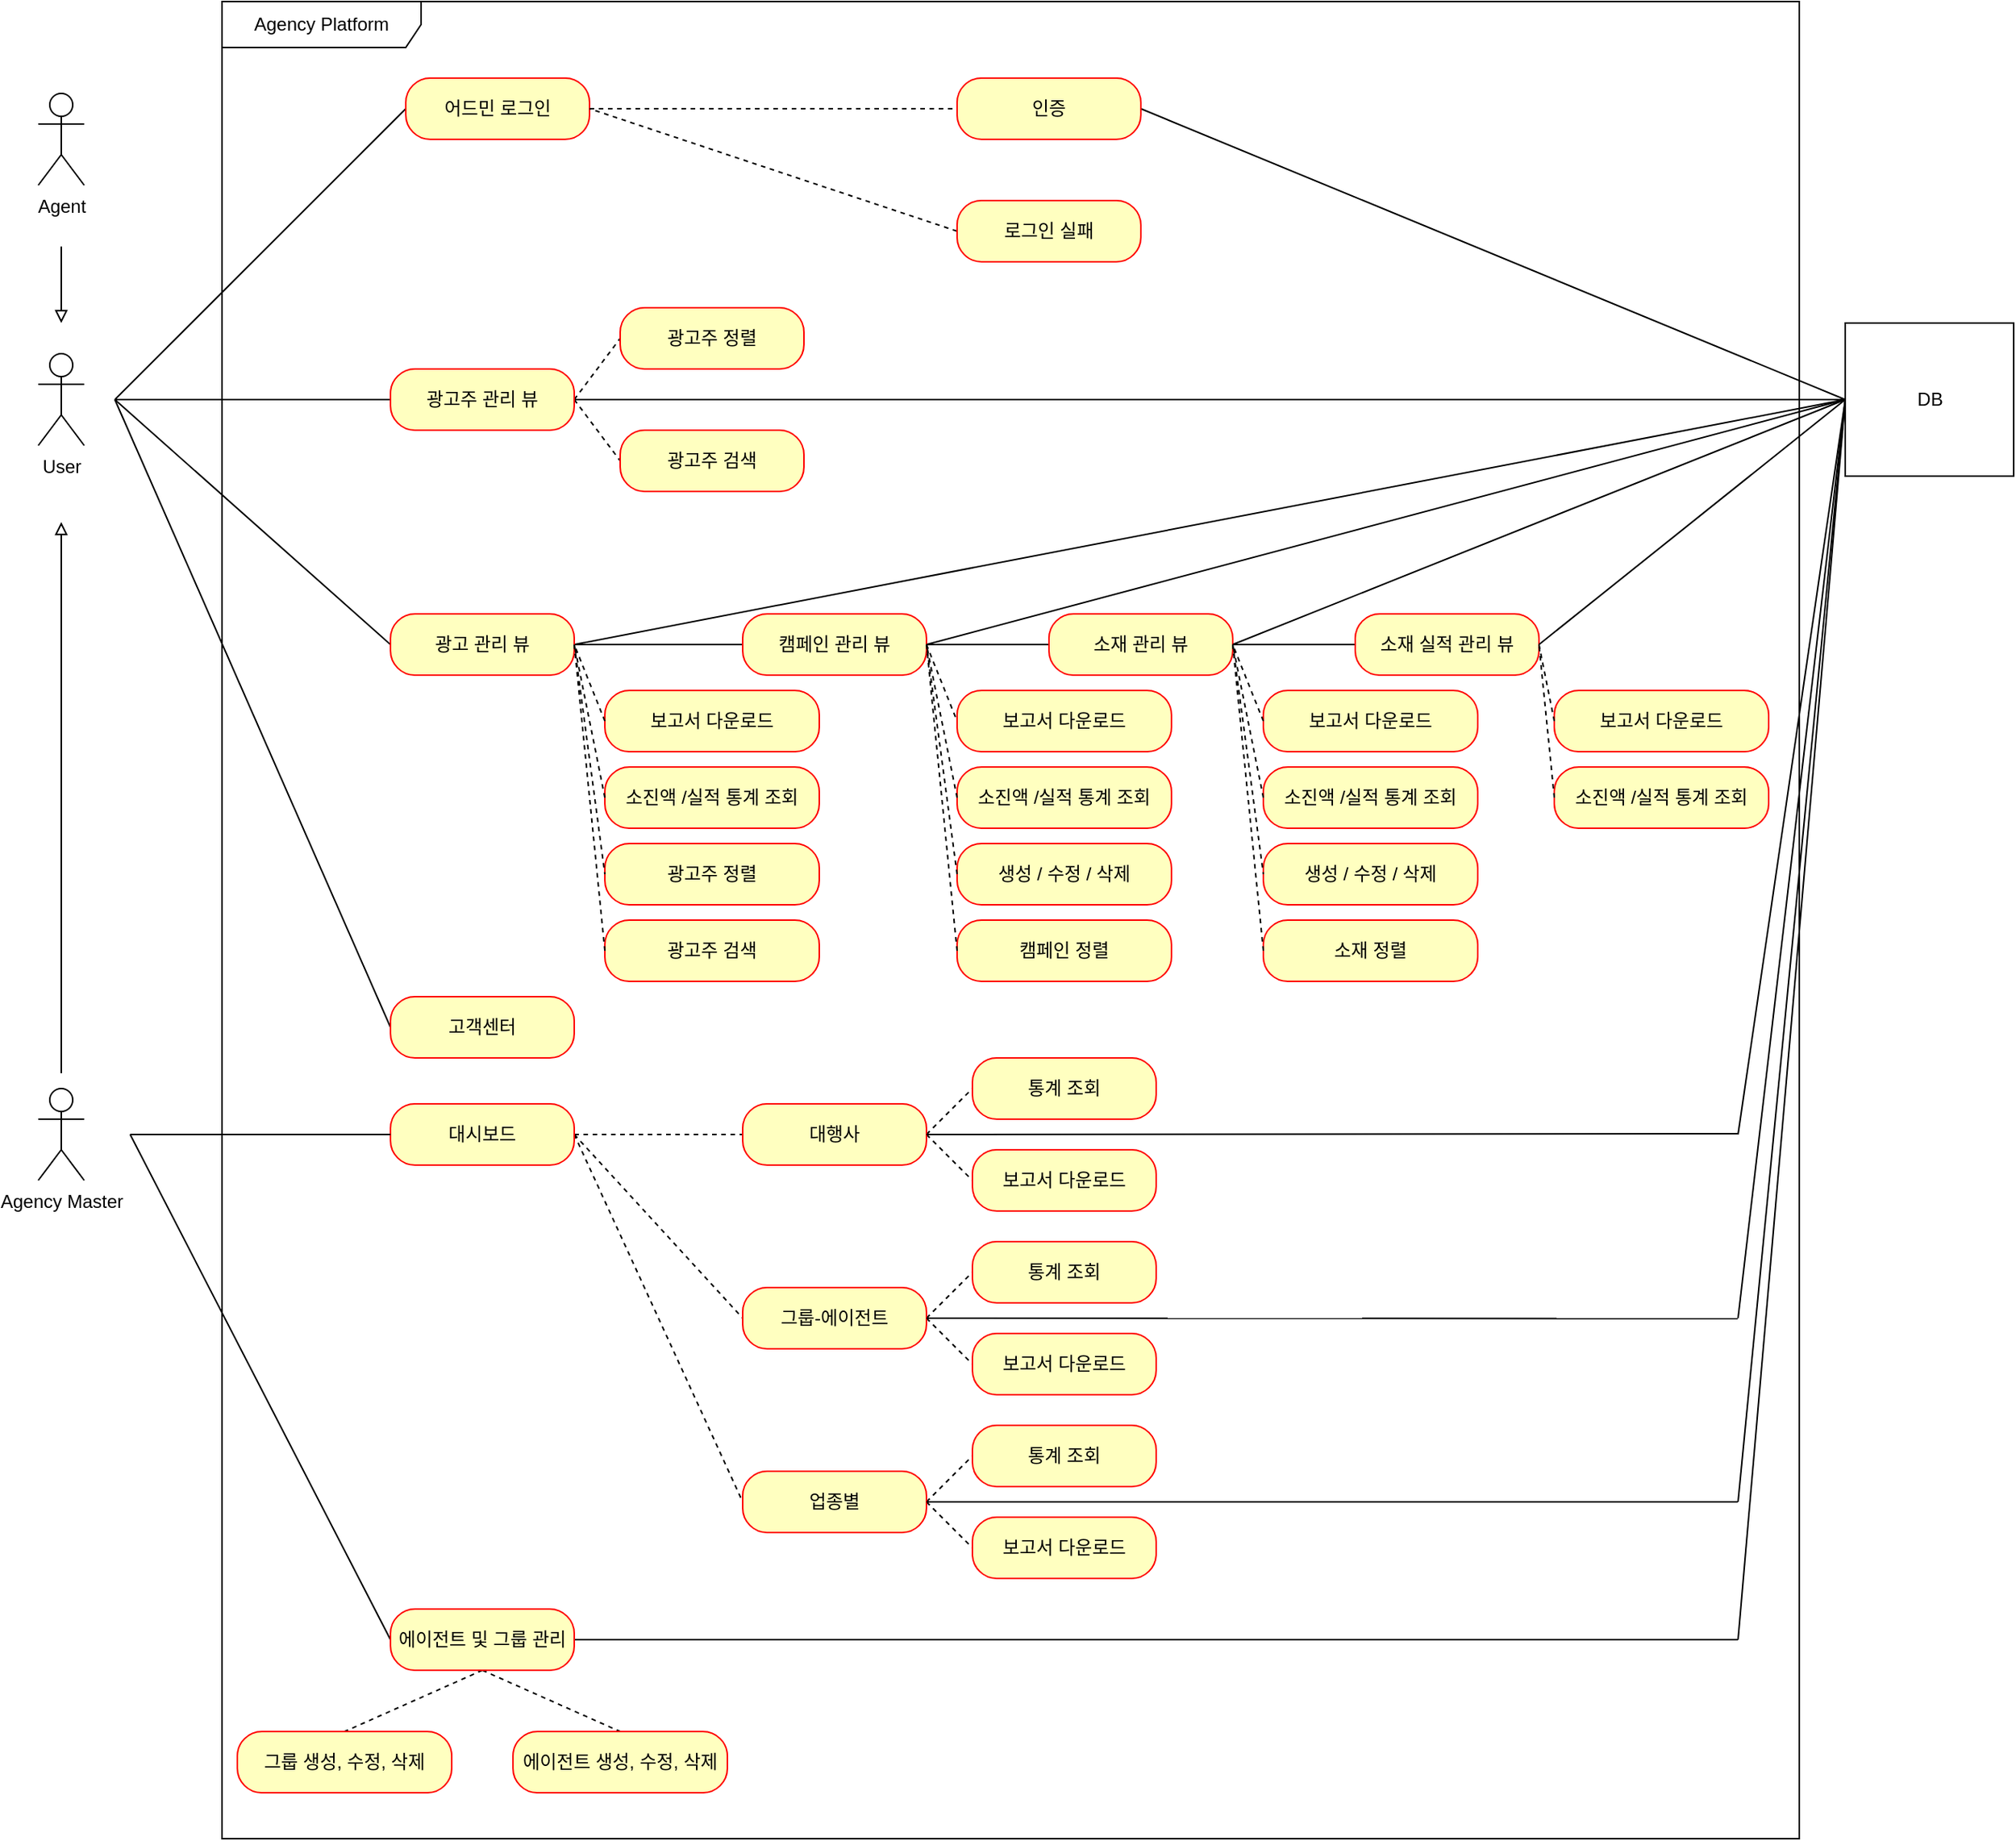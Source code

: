 <mxfile version="20.5.3" type="github">
  <diagram name="Page-1" id="58cdce13-f638-feb5-8d6f-7d28b1aa9fa0">
    <mxGraphModel dx="2188" dy="1222" grid="1" gridSize="10" guides="1" tooltips="1" connect="1" arrows="1" fold="1" page="1" pageScale="1" pageWidth="1100" pageHeight="850" background="none" math="0" shadow="0">
      <root>
        <mxCell id="0" />
        <mxCell id="1" parent="0" />
        <mxCell id="uU8vvEUfPg8EapWmwscI-150" value="Agency Platform" style="shape=umlFrame;whiteSpace=wrap;html=1;width=130;height=30;" parent="1" vertex="1">
          <mxGeometry x="210" y="10" width="1030" height="1200" as="geometry" />
        </mxCell>
        <mxCell id="uU8vvEUfPg8EapWmwscI-136" style="edgeStyle=none;rounded=0;orthogonalLoop=1;jettySize=auto;html=1;entryX=0;entryY=0.5;entryDx=0;entryDy=0;endArrow=none;endFill=0;" parent="1" target="uU8vvEUfPg8EapWmwscI-10" edge="1">
          <mxGeometry relative="1" as="geometry">
            <mxPoint x="140" y="270" as="sourcePoint" />
          </mxGeometry>
        </mxCell>
        <mxCell id="uU8vvEUfPg8EapWmwscI-1" value="User" style="shape=umlActor;verticalLabelPosition=bottom;verticalAlign=top;html=1;outlineConnect=0;" parent="1" vertex="1">
          <mxGeometry x="90" y="240" width="30" height="60" as="geometry" />
        </mxCell>
        <mxCell id="uU8vvEUfPg8EapWmwscI-74" style="edgeStyle=none;rounded=0;orthogonalLoop=1;jettySize=auto;html=1;endArrow=none;endFill=0;exitX=0;exitY=0.5;exitDx=0;exitDy=0;" parent="1" source="uU8vvEUfPg8EapWmwscI-9" edge="1">
          <mxGeometry relative="1" as="geometry">
            <mxPoint x="1200" y="1080" as="targetPoint" />
          </mxGeometry>
        </mxCell>
        <mxCell id="uU8vvEUfPg8EapWmwscI-9" value="DB" style="html=1;" parent="1" vertex="1">
          <mxGeometry x="1270" y="220" width="110" height="100" as="geometry" />
        </mxCell>
        <mxCell id="uU8vvEUfPg8EapWmwscI-20" value="" style="edgeStyle=orthogonalEdgeStyle;rounded=0;orthogonalLoop=1;jettySize=auto;html=1;entryX=0;entryY=0.5;entryDx=0;entryDy=0;dashed=1;endArrow=none;endFill=0;" parent="1" source="uU8vvEUfPg8EapWmwscI-10" target="uU8vvEUfPg8EapWmwscI-13" edge="1">
          <mxGeometry relative="1" as="geometry" />
        </mxCell>
        <mxCell id="uU8vvEUfPg8EapWmwscI-10" value="어드민 로그인" style="rounded=1;whiteSpace=wrap;html=1;arcSize=40;fontColor=#000000;fillColor=#ffffc0;strokeColor=#ff0000;" parent="1" vertex="1">
          <mxGeometry x="330" y="60" width="120" height="40" as="geometry" />
        </mxCell>
        <mxCell id="uU8vvEUfPg8EapWmwscI-28" style="edgeStyle=none;rounded=0;orthogonalLoop=1;jettySize=auto;html=1;entryX=0;entryY=0.5;entryDx=0;entryDy=0;endArrow=none;endFill=0;exitX=1;exitY=0.5;exitDx=0;exitDy=0;" parent="1" source="uU8vvEUfPg8EapWmwscI-13" target="uU8vvEUfPg8EapWmwscI-9" edge="1">
          <mxGeometry relative="1" as="geometry" />
        </mxCell>
        <mxCell id="uU8vvEUfPg8EapWmwscI-13" value="인증" style="rounded=1;whiteSpace=wrap;html=1;arcSize=40;fontColor=#000000;fillColor=#ffffc0;strokeColor=#ff0000;" parent="1" vertex="1">
          <mxGeometry x="690" y="60" width="120" height="40" as="geometry" />
        </mxCell>
        <mxCell id="uU8vvEUfPg8EapWmwscI-21" value="" style="rounded=0;orthogonalLoop=1;jettySize=auto;html=1;entryX=1;entryY=0.5;entryDx=0;entryDy=0;dashed=1;exitX=0;exitY=0.5;exitDx=0;exitDy=0;endArrow=none;endFill=0;" parent="1" source="uU8vvEUfPg8EapWmwscI-14" target="uU8vvEUfPg8EapWmwscI-10" edge="1">
          <mxGeometry relative="1" as="geometry" />
        </mxCell>
        <mxCell id="uU8vvEUfPg8EapWmwscI-14" value="로그인 실패" style="rounded=1;whiteSpace=wrap;html=1;arcSize=40;fontColor=#000000;fillColor=#ffffc0;strokeColor=#ff0000;" parent="1" vertex="1">
          <mxGeometry x="690" y="140" width="120" height="40" as="geometry" />
        </mxCell>
        <mxCell id="uU8vvEUfPg8EapWmwscI-35" style="edgeStyle=none;rounded=0;orthogonalLoop=1;jettySize=auto;html=1;entryX=0;entryY=0.5;entryDx=0;entryDy=0;endArrow=none;endFill=0;" parent="1" source="uU8vvEUfPg8EapWmwscI-16" target="uU8vvEUfPg8EapWmwscI-9" edge="1">
          <mxGeometry relative="1" as="geometry" />
        </mxCell>
        <mxCell id="uU8vvEUfPg8EapWmwscI-36" style="edgeStyle=none;rounded=0;orthogonalLoop=1;jettySize=auto;html=1;entryX=0;entryY=0.5;entryDx=0;entryDy=0;endArrow=none;endFill=0;dashed=1;exitX=1;exitY=0.5;exitDx=0;exitDy=0;" parent="1" source="uU8vvEUfPg8EapWmwscI-16" target="uU8vvEUfPg8EapWmwscI-29" edge="1">
          <mxGeometry relative="1" as="geometry" />
        </mxCell>
        <mxCell id="uU8vvEUfPg8EapWmwscI-37" style="edgeStyle=none;rounded=0;orthogonalLoop=1;jettySize=auto;html=1;entryX=0;entryY=0.5;entryDx=0;entryDy=0;dashed=1;endArrow=none;endFill=0;exitX=1;exitY=0.5;exitDx=0;exitDy=0;" parent="1" source="uU8vvEUfPg8EapWmwscI-16" target="uU8vvEUfPg8EapWmwscI-30" edge="1">
          <mxGeometry relative="1" as="geometry" />
        </mxCell>
        <mxCell id="uU8vvEUfPg8EapWmwscI-137" style="edgeStyle=none;rounded=0;orthogonalLoop=1;jettySize=auto;html=1;endArrow=none;endFill=0;" parent="1" source="uU8vvEUfPg8EapWmwscI-16" edge="1">
          <mxGeometry relative="1" as="geometry">
            <mxPoint x="140" y="270" as="targetPoint" />
          </mxGeometry>
        </mxCell>
        <mxCell id="uU8vvEUfPg8EapWmwscI-16" value="광고주 관리 뷰" style="rounded=1;whiteSpace=wrap;html=1;arcSize=40;fontColor=#000000;fillColor=#ffffc0;strokeColor=#ff0000;" parent="1" vertex="1">
          <mxGeometry x="320" y="250" width="120" height="40" as="geometry" />
        </mxCell>
        <mxCell id="uU8vvEUfPg8EapWmwscI-139" style="edgeStyle=none;rounded=0;orthogonalLoop=1;jettySize=auto;html=1;endArrow=none;endFill=0;exitX=0;exitY=0.5;exitDx=0;exitDy=0;" parent="1" source="uU8vvEUfPg8EapWmwscI-17" edge="1">
          <mxGeometry relative="1" as="geometry">
            <mxPoint x="140" y="270" as="targetPoint" />
          </mxGeometry>
        </mxCell>
        <mxCell id="uU8vvEUfPg8EapWmwscI-17" value="고객센터" style="rounded=1;whiteSpace=wrap;html=1;arcSize=40;fontColor=#000000;fillColor=#ffffc0;strokeColor=#ff0000;" parent="1" vertex="1">
          <mxGeometry x="320" y="660" width="120" height="40" as="geometry" />
        </mxCell>
        <mxCell id="uU8vvEUfPg8EapWmwscI-68" style="edgeStyle=none;rounded=0;orthogonalLoop=1;jettySize=auto;html=1;entryX=0;entryY=0.5;entryDx=0;entryDy=0;dashed=1;endArrow=none;endFill=0;" parent="1" source="uU8vvEUfPg8EapWmwscI-18" target="uU8vvEUfPg8EapWmwscI-49" edge="1">
          <mxGeometry relative="1" as="geometry" />
        </mxCell>
        <mxCell id="uU8vvEUfPg8EapWmwscI-69" style="edgeStyle=none;rounded=0;orthogonalLoop=1;jettySize=auto;html=1;entryX=0;entryY=0.5;entryDx=0;entryDy=0;dashed=1;endArrow=none;endFill=0;exitX=1;exitY=0.5;exitDx=0;exitDy=0;" parent="1" source="uU8vvEUfPg8EapWmwscI-18" target="uU8vvEUfPg8EapWmwscI-60" edge="1">
          <mxGeometry relative="1" as="geometry" />
        </mxCell>
        <mxCell id="uU8vvEUfPg8EapWmwscI-70" style="edgeStyle=none;rounded=0;orthogonalLoop=1;jettySize=auto;html=1;entryX=0;entryY=0.5;entryDx=0;entryDy=0;dashed=1;endArrow=none;endFill=0;exitX=1;exitY=0.5;exitDx=0;exitDy=0;" parent="1" source="uU8vvEUfPg8EapWmwscI-18" target="uU8vvEUfPg8EapWmwscI-65" edge="1">
          <mxGeometry relative="1" as="geometry" />
        </mxCell>
        <mxCell id="uU8vvEUfPg8EapWmwscI-18" value="대시보드" style="rounded=1;whiteSpace=wrap;html=1;arcSize=40;fontColor=#000000;fillColor=#ffffc0;strokeColor=#ff0000;" parent="1" vertex="1">
          <mxGeometry x="320" y="730" width="120" height="40" as="geometry" />
        </mxCell>
        <mxCell id="uU8vvEUfPg8EapWmwscI-73" style="edgeStyle=none;rounded=0;orthogonalLoop=1;jettySize=auto;html=1;endArrow=none;endFill=0;" parent="1" source="uU8vvEUfPg8EapWmwscI-19" edge="1">
          <mxGeometry relative="1" as="geometry">
            <mxPoint x="1200" y="1080" as="targetPoint" />
          </mxGeometry>
        </mxCell>
        <mxCell id="uU8vvEUfPg8EapWmwscI-141" style="edgeStyle=none;rounded=0;orthogonalLoop=1;jettySize=auto;html=1;endArrow=none;endFill=0;exitX=0;exitY=0.5;exitDx=0;exitDy=0;" parent="1" source="uU8vvEUfPg8EapWmwscI-19" edge="1">
          <mxGeometry relative="1" as="geometry">
            <mxPoint x="150" y="750" as="targetPoint" />
          </mxGeometry>
        </mxCell>
        <mxCell id="uU8vvEUfPg8EapWmwscI-148" style="edgeStyle=none;rounded=0;orthogonalLoop=1;jettySize=auto;html=1;entryX=0.5;entryY=0;entryDx=0;entryDy=0;endArrow=none;endFill=0;dashed=1;exitX=0.5;exitY=1;exitDx=0;exitDy=0;" parent="1" source="uU8vvEUfPg8EapWmwscI-19" target="uU8vvEUfPg8EapWmwscI-145" edge="1">
          <mxGeometry relative="1" as="geometry" />
        </mxCell>
        <mxCell id="uU8vvEUfPg8EapWmwscI-149" style="edgeStyle=none;rounded=0;orthogonalLoop=1;jettySize=auto;html=1;entryX=0.5;entryY=0;entryDx=0;entryDy=0;dashed=1;endArrow=none;endFill=0;exitX=0.5;exitY=1;exitDx=0;exitDy=0;" parent="1" source="uU8vvEUfPg8EapWmwscI-19" target="uU8vvEUfPg8EapWmwscI-146" edge="1">
          <mxGeometry relative="1" as="geometry" />
        </mxCell>
        <mxCell id="uU8vvEUfPg8EapWmwscI-19" value="에이전트 및 그룹 관리" style="rounded=1;whiteSpace=wrap;html=1;arcSize=40;fontColor=#000000;fillColor=#ffffc0;strokeColor=#ff0000;" parent="1" vertex="1">
          <mxGeometry x="320" y="1060" width="120" height="40" as="geometry" />
        </mxCell>
        <mxCell id="uU8vvEUfPg8EapWmwscI-29" value="광고주 정렬" style="rounded=1;whiteSpace=wrap;html=1;arcSize=40;fontColor=#000000;fillColor=#ffffc0;strokeColor=#ff0000;" parent="1" vertex="1">
          <mxGeometry x="470" y="210" width="120" height="40" as="geometry" />
        </mxCell>
        <mxCell id="uU8vvEUfPg8EapWmwscI-30" value="광고주 검색" style="rounded=1;whiteSpace=wrap;html=1;arcSize=40;fontColor=#000000;fillColor=#ffffc0;strokeColor=#ff0000;" parent="1" vertex="1">
          <mxGeometry x="470" y="290" width="120" height="40" as="geometry" />
        </mxCell>
        <mxCell id="uU8vvEUfPg8EapWmwscI-41" style="edgeStyle=none;rounded=0;orthogonalLoop=1;jettySize=auto;html=1;entryX=0;entryY=0.5;entryDx=0;entryDy=0;endArrow=none;endFill=0;exitX=1;exitY=0.5;exitDx=0;exitDy=0;" parent="1" source="uU8vvEUfPg8EapWmwscI-33" target="uU8vvEUfPg8EapWmwscI-9" edge="1">
          <mxGeometry relative="1" as="geometry" />
        </mxCell>
        <mxCell id="uU8vvEUfPg8EapWmwscI-42" style="edgeStyle=none;rounded=0;orthogonalLoop=1;jettySize=auto;html=1;endArrow=none;endFill=0;" parent="1" source="uU8vvEUfPg8EapWmwscI-33" target="uU8vvEUfPg8EapWmwscI-38" edge="1">
          <mxGeometry relative="1" as="geometry" />
        </mxCell>
        <mxCell id="uU8vvEUfPg8EapWmwscI-138" style="edgeStyle=none;rounded=0;orthogonalLoop=1;jettySize=auto;html=1;endArrow=none;endFill=0;exitX=0;exitY=0.5;exitDx=0;exitDy=0;" parent="1" source="uU8vvEUfPg8EapWmwscI-33" edge="1">
          <mxGeometry relative="1" as="geometry">
            <mxPoint x="140" y="270" as="targetPoint" />
          </mxGeometry>
        </mxCell>
        <mxCell id="uU8vvEUfPg8EapWmwscI-33" value="광고 관리 뷰" style="rounded=1;whiteSpace=wrap;html=1;arcSize=40;fontColor=#000000;fillColor=#ffffc0;strokeColor=#ff0000;" parent="1" vertex="1">
          <mxGeometry x="320" y="410" width="120" height="40" as="geometry" />
        </mxCell>
        <mxCell id="7qw3eIdEFF-c-xojWFE0-2" value="" style="edgeStyle=orthogonalEdgeStyle;rounded=0;orthogonalLoop=1;jettySize=auto;html=1;endArrow=none;endFill=0;" edge="1" parent="1" source="uU8vvEUfPg8EapWmwscI-38" target="7qw3eIdEFF-c-xojWFE0-1">
          <mxGeometry relative="1" as="geometry" />
        </mxCell>
        <mxCell id="uU8vvEUfPg8EapWmwscI-38" value="캠페인 관리 뷰" style="rounded=1;whiteSpace=wrap;html=1;arcSize=40;fontColor=#000000;fillColor=#ffffc0;strokeColor=#ff0000;" parent="1" vertex="1">
          <mxGeometry x="550" y="410" width="120" height="40" as="geometry" />
        </mxCell>
        <mxCell id="uU8vvEUfPg8EapWmwscI-39" value="보고서 다운로드" style="rounded=1;whiteSpace=wrap;html=1;arcSize=40;fontColor=#000000;fillColor=#ffffc0;strokeColor=#ff0000;" parent="1" vertex="1">
          <mxGeometry x="460" y="460" width="140" height="40" as="geometry" />
        </mxCell>
        <mxCell id="uU8vvEUfPg8EapWmwscI-53" style="edgeStyle=none;rounded=0;orthogonalLoop=1;jettySize=auto;html=1;entryX=0;entryY=0.5;entryDx=0;entryDy=0;endArrow=none;endFill=0;exitX=1;exitY=0.5;exitDx=0;exitDy=0;dashed=1;" parent="1" source="uU8vvEUfPg8EapWmwscI-49" target="uU8vvEUfPg8EapWmwscI-51" edge="1">
          <mxGeometry relative="1" as="geometry" />
        </mxCell>
        <mxCell id="uU8vvEUfPg8EapWmwscI-54" style="edgeStyle=none;rounded=0;orthogonalLoop=1;jettySize=auto;html=1;entryX=0;entryY=0.5;entryDx=0;entryDy=0;dashed=1;endArrow=none;endFill=0;exitX=1;exitY=0.5;exitDx=0;exitDy=0;" parent="1" source="uU8vvEUfPg8EapWmwscI-49" target="uU8vvEUfPg8EapWmwscI-52" edge="1">
          <mxGeometry relative="1" as="geometry" />
        </mxCell>
        <mxCell id="uU8vvEUfPg8EapWmwscI-49" value="대행사" style="rounded=1;whiteSpace=wrap;html=1;arcSize=40;fontColor=#000000;fillColor=#ffffc0;strokeColor=#ff0000;" parent="1" vertex="1">
          <mxGeometry x="550" y="730" width="120" height="40" as="geometry" />
        </mxCell>
        <mxCell id="uU8vvEUfPg8EapWmwscI-51" value="통계 조회" style="rounded=1;whiteSpace=wrap;html=1;arcSize=40;fontColor=#000000;fillColor=#ffffc0;strokeColor=#ff0000;" parent="1" vertex="1">
          <mxGeometry x="700" y="700" width="120" height="40" as="geometry" />
        </mxCell>
        <mxCell id="uU8vvEUfPg8EapWmwscI-52" value="보고서 다운로드" style="rounded=1;whiteSpace=wrap;html=1;arcSize=40;fontColor=#000000;fillColor=#ffffc0;strokeColor=#ff0000;" parent="1" vertex="1">
          <mxGeometry x="700" y="760" width="120" height="40" as="geometry" />
        </mxCell>
        <mxCell id="uU8vvEUfPg8EapWmwscI-58" style="edgeStyle=none;rounded=0;orthogonalLoop=1;jettySize=auto;html=1;entryX=0;entryY=0.5;entryDx=0;entryDy=0;endArrow=none;endFill=0;exitX=1;exitY=0.5;exitDx=0;exitDy=0;dashed=1;" parent="1" source="uU8vvEUfPg8EapWmwscI-60" target="uU8vvEUfPg8EapWmwscI-61" edge="1">
          <mxGeometry relative="1" as="geometry" />
        </mxCell>
        <mxCell id="uU8vvEUfPg8EapWmwscI-59" style="edgeStyle=none;rounded=0;orthogonalLoop=1;jettySize=auto;html=1;entryX=0;entryY=0.5;entryDx=0;entryDy=0;dashed=1;endArrow=none;endFill=0;exitX=1;exitY=0.5;exitDx=0;exitDy=0;" parent="1" source="uU8vvEUfPg8EapWmwscI-60" target="uU8vvEUfPg8EapWmwscI-62" edge="1">
          <mxGeometry relative="1" as="geometry" />
        </mxCell>
        <mxCell id="uU8vvEUfPg8EapWmwscI-60" value="그룹-에이전트" style="rounded=1;whiteSpace=wrap;html=1;arcSize=40;fontColor=#000000;fillColor=#ffffc0;strokeColor=#ff0000;" parent="1" vertex="1">
          <mxGeometry x="550" y="850" width="120" height="40" as="geometry" />
        </mxCell>
        <mxCell id="uU8vvEUfPg8EapWmwscI-61" value="통계 조회" style="rounded=1;whiteSpace=wrap;html=1;arcSize=40;fontColor=#000000;fillColor=#ffffc0;strokeColor=#ff0000;" parent="1" vertex="1">
          <mxGeometry x="700" y="820" width="120" height="40" as="geometry" />
        </mxCell>
        <mxCell id="uU8vvEUfPg8EapWmwscI-62" value="보고서 다운로드" style="rounded=1;whiteSpace=wrap;html=1;arcSize=40;fontColor=#000000;fillColor=#ffffc0;strokeColor=#ff0000;" parent="1" vertex="1">
          <mxGeometry x="700" y="880" width="120" height="40" as="geometry" />
        </mxCell>
        <mxCell id="uU8vvEUfPg8EapWmwscI-63" style="edgeStyle=none;rounded=0;orthogonalLoop=1;jettySize=auto;html=1;entryX=0;entryY=0.5;entryDx=0;entryDy=0;endArrow=none;endFill=0;exitX=1;exitY=0.5;exitDx=0;exitDy=0;dashed=1;" parent="1" source="uU8vvEUfPg8EapWmwscI-65" target="uU8vvEUfPg8EapWmwscI-66" edge="1">
          <mxGeometry relative="1" as="geometry" />
        </mxCell>
        <mxCell id="uU8vvEUfPg8EapWmwscI-64" style="edgeStyle=none;rounded=0;orthogonalLoop=1;jettySize=auto;html=1;entryX=0;entryY=0.5;entryDx=0;entryDy=0;dashed=1;endArrow=none;endFill=0;exitX=1;exitY=0.5;exitDx=0;exitDy=0;" parent="1" source="uU8vvEUfPg8EapWmwscI-65" target="uU8vvEUfPg8EapWmwscI-67" edge="1">
          <mxGeometry relative="1" as="geometry" />
        </mxCell>
        <mxCell id="uU8vvEUfPg8EapWmwscI-65" value="업종별" style="rounded=1;whiteSpace=wrap;html=1;arcSize=40;fontColor=#000000;fillColor=#ffffc0;strokeColor=#ff0000;" parent="1" vertex="1">
          <mxGeometry x="550" y="970" width="120" height="40" as="geometry" />
        </mxCell>
        <mxCell id="uU8vvEUfPg8EapWmwscI-66" value="통계 조회" style="rounded=1;whiteSpace=wrap;html=1;arcSize=40;fontColor=#000000;fillColor=#ffffc0;strokeColor=#ff0000;" parent="1" vertex="1">
          <mxGeometry x="700" y="940" width="120" height="40" as="geometry" />
        </mxCell>
        <mxCell id="uU8vvEUfPg8EapWmwscI-67" value="보고서 다운로드" style="rounded=1;whiteSpace=wrap;html=1;arcSize=40;fontColor=#000000;fillColor=#ffffc0;strokeColor=#ff0000;" parent="1" vertex="1">
          <mxGeometry x="700" y="1000" width="120" height="40" as="geometry" />
        </mxCell>
        <mxCell id="uU8vvEUfPg8EapWmwscI-143" style="edgeStyle=none;rounded=0;orthogonalLoop=1;jettySize=auto;html=1;endArrow=block;endFill=0;" parent="1" edge="1">
          <mxGeometry relative="1" as="geometry">
            <mxPoint x="105" y="220" as="targetPoint" />
            <mxPoint x="105" y="170" as="sourcePoint" />
          </mxGeometry>
        </mxCell>
        <mxCell id="uU8vvEUfPg8EapWmwscI-78" value="Agent" style="shape=umlActor;verticalLabelPosition=bottom;verticalAlign=top;html=1;outlineConnect=0;" parent="1" vertex="1">
          <mxGeometry x="90" y="70" width="30" height="60" as="geometry" />
        </mxCell>
        <mxCell id="uU8vvEUfPg8EapWmwscI-140" style="edgeStyle=none;rounded=0;orthogonalLoop=1;jettySize=auto;html=1;entryX=0;entryY=0.5;entryDx=0;entryDy=0;endArrow=none;endFill=0;" parent="1" target="uU8vvEUfPg8EapWmwscI-18" edge="1">
          <mxGeometry relative="1" as="geometry">
            <mxPoint x="150" y="750" as="sourcePoint" />
          </mxGeometry>
        </mxCell>
        <mxCell id="uU8vvEUfPg8EapWmwscI-142" style="edgeStyle=none;rounded=0;orthogonalLoop=1;jettySize=auto;html=1;endArrow=block;endFill=0;" parent="1" edge="1">
          <mxGeometry relative="1" as="geometry">
            <mxPoint x="105" y="350" as="targetPoint" />
            <mxPoint x="105" y="710" as="sourcePoint" />
          </mxGeometry>
        </mxCell>
        <mxCell id="uU8vvEUfPg8EapWmwscI-79" value="Agency Master" style="shape=umlActor;verticalLabelPosition=bottom;verticalAlign=top;html=1;outlineConnect=0;" parent="1" vertex="1">
          <mxGeometry x="90" y="720" width="30" height="60" as="geometry" />
        </mxCell>
        <mxCell id="uU8vvEUfPg8EapWmwscI-145" value="그룹 생성, 수정, 삭제" style="rounded=1;whiteSpace=wrap;html=1;arcSize=40;fontColor=#000000;fillColor=#ffffc0;strokeColor=#ff0000;" parent="1" vertex="1">
          <mxGeometry x="220" y="1140" width="140" height="40" as="geometry" />
        </mxCell>
        <mxCell id="uU8vvEUfPg8EapWmwscI-146" value="에이전트 생성, 수정, 삭제" style="rounded=1;whiteSpace=wrap;html=1;arcSize=40;fontColor=#000000;fillColor=#ffffc0;strokeColor=#ff0000;" parent="1" vertex="1">
          <mxGeometry x="400" y="1140" width="140" height="40" as="geometry" />
        </mxCell>
        <mxCell id="7qw3eIdEFF-c-xojWFE0-4" value="" style="edgeStyle=orthogonalEdgeStyle;rounded=0;orthogonalLoop=1;jettySize=auto;html=1;endArrow=none;endFill=0;" edge="1" parent="1" source="7qw3eIdEFF-c-xojWFE0-1" target="7qw3eIdEFF-c-xojWFE0-3">
          <mxGeometry relative="1" as="geometry" />
        </mxCell>
        <mxCell id="7qw3eIdEFF-c-xojWFE0-1" value="소재 관리 뷰" style="whiteSpace=wrap;html=1;fillColor=#ffffc0;strokeColor=#ff0000;fontColor=#000000;rounded=1;arcSize=40;" vertex="1" parent="1">
          <mxGeometry x="750" y="410" width="120" height="40" as="geometry" />
        </mxCell>
        <mxCell id="7qw3eIdEFF-c-xojWFE0-3" value="소재 실적 관리 뷰" style="whiteSpace=wrap;html=1;fillColor=#ffffc0;strokeColor=#ff0000;fontColor=#000000;rounded=1;arcSize=40;" vertex="1" parent="1">
          <mxGeometry x="950" y="410" width="120" height="40" as="geometry" />
        </mxCell>
        <mxCell id="7qw3eIdEFF-c-xojWFE0-7" value="소진액 /실적 통계 조회" style="rounded=1;whiteSpace=wrap;html=1;arcSize=40;fontColor=#000000;fillColor=#ffffc0;strokeColor=#ff0000;" vertex="1" parent="1">
          <mxGeometry x="460" y="510" width="140" height="40" as="geometry" />
        </mxCell>
        <mxCell id="7qw3eIdEFF-c-xojWFE0-8" value="보고서 다운로드" style="rounded=1;whiteSpace=wrap;html=1;arcSize=40;fontColor=#000000;fillColor=#ffffc0;strokeColor=#ff0000;" vertex="1" parent="1">
          <mxGeometry x="690" y="460" width="140" height="40" as="geometry" />
        </mxCell>
        <mxCell id="7qw3eIdEFF-c-xojWFE0-9" value="소진액 /실적 통계 조회" style="rounded=1;whiteSpace=wrap;html=1;arcSize=40;fontColor=#000000;fillColor=#ffffc0;strokeColor=#ff0000;" vertex="1" parent="1">
          <mxGeometry x="690" y="510" width="140" height="40" as="geometry" />
        </mxCell>
        <mxCell id="7qw3eIdEFF-c-xojWFE0-10" value="보고서 다운로드" style="rounded=1;whiteSpace=wrap;html=1;arcSize=40;fontColor=#000000;fillColor=#ffffc0;strokeColor=#ff0000;" vertex="1" parent="1">
          <mxGeometry x="890" y="460" width="140" height="40" as="geometry" />
        </mxCell>
        <mxCell id="7qw3eIdEFF-c-xojWFE0-11" value="소진액 /실적 통계 조회" style="rounded=1;whiteSpace=wrap;html=1;arcSize=40;fontColor=#000000;fillColor=#ffffc0;strokeColor=#ff0000;" vertex="1" parent="1">
          <mxGeometry x="890" y="510" width="140" height="40" as="geometry" />
        </mxCell>
        <mxCell id="7qw3eIdEFF-c-xojWFE0-12" value="보고서 다운로드" style="rounded=1;whiteSpace=wrap;html=1;arcSize=40;fontColor=#000000;fillColor=#ffffc0;strokeColor=#ff0000;" vertex="1" parent="1">
          <mxGeometry x="1080" y="460" width="140" height="40" as="geometry" />
        </mxCell>
        <mxCell id="7qw3eIdEFF-c-xojWFE0-13" value="소진액 /실적 통계 조회" style="rounded=1;whiteSpace=wrap;html=1;arcSize=40;fontColor=#000000;fillColor=#ffffc0;strokeColor=#ff0000;" vertex="1" parent="1">
          <mxGeometry x="1080" y="510" width="140" height="40" as="geometry" />
        </mxCell>
        <mxCell id="7qw3eIdEFF-c-xojWFE0-15" value="" style="endArrow=none;dashed=1;html=1;rounded=0;exitX=0;exitY=0.5;exitDx=0;exitDy=0;" edge="1" parent="1" source="uU8vvEUfPg8EapWmwscI-39">
          <mxGeometry width="50" height="50" relative="1" as="geometry">
            <mxPoint x="370" y="520" as="sourcePoint" />
            <mxPoint x="440" y="430" as="targetPoint" />
          </mxGeometry>
        </mxCell>
        <mxCell id="7qw3eIdEFF-c-xojWFE0-17" value="" style="endArrow=none;dashed=1;html=1;rounded=0;exitX=0;exitY=0.5;exitDx=0;exitDy=0;entryX=1;entryY=0.5;entryDx=0;entryDy=0;" edge="1" parent="1" source="7qw3eIdEFF-c-xojWFE0-7" target="uU8vvEUfPg8EapWmwscI-33">
          <mxGeometry width="50" height="50" relative="1" as="geometry">
            <mxPoint x="520" y="600" as="sourcePoint" />
            <mxPoint x="570" y="550" as="targetPoint" />
          </mxGeometry>
        </mxCell>
        <mxCell id="7qw3eIdEFF-c-xojWFE0-18" value="" style="endArrow=none;dashed=1;html=1;rounded=0;entryX=0;entryY=0.5;entryDx=0;entryDy=0;exitX=1;exitY=0.5;exitDx=0;exitDy=0;" edge="1" parent="1" source="uU8vvEUfPg8EapWmwscI-38" target="7qw3eIdEFF-c-xojWFE0-8">
          <mxGeometry width="50" height="50" relative="1" as="geometry">
            <mxPoint x="670" y="540" as="sourcePoint" />
            <mxPoint x="720" y="490" as="targetPoint" />
          </mxGeometry>
        </mxCell>
        <mxCell id="7qw3eIdEFF-c-xojWFE0-19" value="" style="endArrow=none;dashed=1;html=1;rounded=0;exitX=0;exitY=0.5;exitDx=0;exitDy=0;entryX=1;entryY=0.5;entryDx=0;entryDy=0;" edge="1" parent="1" source="7qw3eIdEFF-c-xojWFE0-9" target="uU8vvEUfPg8EapWmwscI-38">
          <mxGeometry width="50" height="50" relative="1" as="geometry">
            <mxPoint x="670" y="540" as="sourcePoint" />
            <mxPoint x="720" y="490" as="targetPoint" />
          </mxGeometry>
        </mxCell>
        <mxCell id="7qw3eIdEFF-c-xojWFE0-20" value="" style="endArrow=none;dashed=1;html=1;rounded=0;exitX=0;exitY=0.5;exitDx=0;exitDy=0;entryX=1;entryY=0.5;entryDx=0;entryDy=0;" edge="1" parent="1" source="7qw3eIdEFF-c-xojWFE0-10" target="7qw3eIdEFF-c-xojWFE0-1">
          <mxGeometry width="50" height="50" relative="1" as="geometry">
            <mxPoint x="680" y="570" as="sourcePoint" />
            <mxPoint x="730" y="520" as="targetPoint" />
          </mxGeometry>
        </mxCell>
        <mxCell id="7qw3eIdEFF-c-xojWFE0-21" value="" style="endArrow=none;dashed=1;html=1;rounded=0;exitX=0;exitY=0.5;exitDx=0;exitDy=0;entryX=1;entryY=0.5;entryDx=0;entryDy=0;" edge="1" parent="1" source="7qw3eIdEFF-c-xojWFE0-11" target="7qw3eIdEFF-c-xojWFE0-1">
          <mxGeometry width="50" height="50" relative="1" as="geometry">
            <mxPoint x="740" y="580" as="sourcePoint" />
            <mxPoint x="790" y="530" as="targetPoint" />
          </mxGeometry>
        </mxCell>
        <mxCell id="7qw3eIdEFF-c-xojWFE0-22" value="" style="endArrow=none;dashed=1;html=1;rounded=0;exitX=0;exitY=0.5;exitDx=0;exitDy=0;entryX=1;entryY=0.5;entryDx=0;entryDy=0;" edge="1" parent="1" source="7qw3eIdEFF-c-xojWFE0-12" target="7qw3eIdEFF-c-xojWFE0-3">
          <mxGeometry width="50" height="50" relative="1" as="geometry">
            <mxPoint x="900" y="510" as="sourcePoint" />
            <mxPoint x="950" y="460" as="targetPoint" />
          </mxGeometry>
        </mxCell>
        <mxCell id="7qw3eIdEFF-c-xojWFE0-23" value="" style="endArrow=none;dashed=1;html=1;rounded=0;exitX=0;exitY=0.5;exitDx=0;exitDy=0;entryX=1;entryY=0.5;entryDx=0;entryDy=0;" edge="1" parent="1" source="7qw3eIdEFF-c-xojWFE0-13" target="7qw3eIdEFF-c-xojWFE0-3">
          <mxGeometry width="50" height="50" relative="1" as="geometry">
            <mxPoint x="900" y="510" as="sourcePoint" />
            <mxPoint x="950" y="460" as="targetPoint" />
          </mxGeometry>
        </mxCell>
        <mxCell id="7qw3eIdEFF-c-xojWFE0-24" value="" style="endArrow=none;html=1;rounded=0;entryX=0;entryY=0.5;entryDx=0;entryDy=0;" edge="1" parent="1" target="uU8vvEUfPg8EapWmwscI-9">
          <mxGeometry width="50" height="50" relative="1" as="geometry">
            <mxPoint x="670" y="430" as="sourcePoint" />
            <mxPoint x="750" y="360" as="targetPoint" />
          </mxGeometry>
        </mxCell>
        <mxCell id="7qw3eIdEFF-c-xojWFE0-25" value="" style="endArrow=none;html=1;rounded=0;entryX=1;entryY=0.5;entryDx=0;entryDy=0;" edge="1" parent="1" target="7qw3eIdEFF-c-xojWFE0-1">
          <mxGeometry width="50" height="50" relative="1" as="geometry">
            <mxPoint x="1270" y="270" as="sourcePoint" />
            <mxPoint x="860" y="420" as="targetPoint" />
          </mxGeometry>
        </mxCell>
        <mxCell id="7qw3eIdEFF-c-xojWFE0-26" value="" style="endArrow=none;html=1;rounded=0;exitX=1;exitY=0.5;exitDx=0;exitDy=0;entryX=0;entryY=0.5;entryDx=0;entryDy=0;" edge="1" parent="1" source="7qw3eIdEFF-c-xojWFE0-3" target="uU8vvEUfPg8EapWmwscI-9">
          <mxGeometry width="50" height="50" relative="1" as="geometry">
            <mxPoint x="880" y="430" as="sourcePoint" />
            <mxPoint x="930" y="380" as="targetPoint" />
          </mxGeometry>
        </mxCell>
        <mxCell id="7qw3eIdEFF-c-xojWFE0-27" value="" style="endArrow=none;html=1;rounded=0;exitX=1;exitY=0.5;exitDx=0;exitDy=0;entryX=0.961;entryY=0.596;entryDx=0;entryDy=0;entryPerimeter=0;" edge="1" parent="1" source="uU8vvEUfPg8EapWmwscI-49">
          <mxGeometry width="50" height="50" relative="1" as="geometry">
            <mxPoint x="650" y="780" as="sourcePoint" />
            <mxPoint x="1199.83" y="749.44" as="targetPoint" />
          </mxGeometry>
        </mxCell>
        <mxCell id="7qw3eIdEFF-c-xojWFE0-28" value="" style="endArrow=none;html=1;rounded=0;exitX=1;exitY=0.5;exitDx=0;exitDy=0;entryX=0.961;entryY=0.702;entryDx=0;entryDy=0;entryPerimeter=0;" edge="1" parent="1" source="uU8vvEUfPg8EapWmwscI-60">
          <mxGeometry width="50" height="50" relative="1" as="geometry">
            <mxPoint x="680" y="760" as="sourcePoint" />
            <mxPoint x="1199.83" y="870.28" as="targetPoint" />
          </mxGeometry>
        </mxCell>
        <mxCell id="7qw3eIdEFF-c-xojWFE0-29" value="" style="endArrow=none;html=1;rounded=0;exitX=1;exitY=0.5;exitDx=0;exitDy=0;entryX=0.961;entryY=0.807;entryDx=0;entryDy=0;entryPerimeter=0;" edge="1" parent="1" source="uU8vvEUfPg8EapWmwscI-65">
          <mxGeometry width="50" height="50" relative="1" as="geometry">
            <mxPoint x="760" y="1010" as="sourcePoint" />
            <mxPoint x="1199.83" y="989.98" as="targetPoint" />
          </mxGeometry>
        </mxCell>
        <mxCell id="7qw3eIdEFF-c-xojWFE0-30" value="생성 / 수정 / 삭제" style="rounded=1;whiteSpace=wrap;html=1;arcSize=40;fontColor=#000000;fillColor=#ffffc0;strokeColor=#ff0000;" vertex="1" parent="1">
          <mxGeometry x="690" y="560" width="140" height="40" as="geometry" />
        </mxCell>
        <mxCell id="7qw3eIdEFF-c-xojWFE0-31" value="생성 / 수정 / 삭제" style="rounded=1;whiteSpace=wrap;html=1;arcSize=40;fontColor=#000000;fillColor=#ffffc0;strokeColor=#ff0000;" vertex="1" parent="1">
          <mxGeometry x="890" y="560" width="140" height="40" as="geometry" />
        </mxCell>
        <mxCell id="7qw3eIdEFF-c-xojWFE0-32" value="" style="endArrow=none;dashed=1;html=1;rounded=0;exitX=0;exitY=0.5;exitDx=0;exitDy=0;entryX=1;entryY=0.5;entryDx=0;entryDy=0;" edge="1" parent="1" source="7qw3eIdEFF-c-xojWFE0-30" target="uU8vvEUfPg8EapWmwscI-38">
          <mxGeometry width="50" height="50" relative="1" as="geometry">
            <mxPoint x="670" y="600" as="sourcePoint" />
            <mxPoint x="720" y="550" as="targetPoint" />
          </mxGeometry>
        </mxCell>
        <mxCell id="7qw3eIdEFF-c-xojWFE0-33" value="" style="endArrow=none;dashed=1;html=1;rounded=0;entryX=0;entryY=0.5;entryDx=0;entryDy=0;exitX=1;exitY=0.5;exitDx=0;exitDy=0;" edge="1" parent="1" source="7qw3eIdEFF-c-xojWFE0-1" target="7qw3eIdEFF-c-xojWFE0-31">
          <mxGeometry width="50" height="50" relative="1" as="geometry">
            <mxPoint x="750" y="610" as="sourcePoint" />
            <mxPoint x="800" y="560" as="targetPoint" />
          </mxGeometry>
        </mxCell>
        <mxCell id="7qw3eIdEFF-c-xojWFE0-34" value="" style="endArrow=none;html=1;rounded=0;exitX=0;exitY=0.5;exitDx=0;exitDy=0;" edge="1" parent="1" source="uU8vvEUfPg8EapWmwscI-9">
          <mxGeometry width="50" height="50" relative="1" as="geometry">
            <mxPoint x="800" y="730" as="sourcePoint" />
            <mxPoint x="1200" y="750" as="targetPoint" />
          </mxGeometry>
        </mxCell>
        <mxCell id="7qw3eIdEFF-c-xojWFE0-35" value="" style="endArrow=none;html=1;rounded=0;entryX=0;entryY=0.5;entryDx=0;entryDy=0;" edge="1" parent="1" target="uU8vvEUfPg8EapWmwscI-9">
          <mxGeometry width="50" height="50" relative="1" as="geometry">
            <mxPoint x="1200" y="870" as="sourcePoint" />
            <mxPoint x="830" y="720" as="targetPoint" />
          </mxGeometry>
        </mxCell>
        <mxCell id="7qw3eIdEFF-c-xojWFE0-36" value="" style="endArrow=none;html=1;rounded=0;entryX=0;entryY=0.5;entryDx=0;entryDy=0;" edge="1" parent="1" target="uU8vvEUfPg8EapWmwscI-9">
          <mxGeometry width="50" height="50" relative="1" as="geometry">
            <mxPoint x="1200" y="990" as="sourcePoint" />
            <mxPoint x="850" y="820" as="targetPoint" />
          </mxGeometry>
        </mxCell>
        <mxCell id="7qw3eIdEFF-c-xojWFE0-37" value="광고주 정렬" style="rounded=1;whiteSpace=wrap;html=1;arcSize=40;fontColor=#000000;fillColor=#ffffc0;strokeColor=#ff0000;" vertex="1" parent="1">
          <mxGeometry x="460" y="560" width="140" height="40" as="geometry" />
        </mxCell>
        <mxCell id="7qw3eIdEFF-c-xojWFE0-38" value="캠페인 정렬" style="rounded=1;whiteSpace=wrap;html=1;arcSize=40;fontColor=#000000;fillColor=#ffffc0;strokeColor=#ff0000;" vertex="1" parent="1">
          <mxGeometry x="690" y="610" width="140" height="40" as="geometry" />
        </mxCell>
        <mxCell id="7qw3eIdEFF-c-xojWFE0-39" value="소재 정렬" style="rounded=1;whiteSpace=wrap;html=1;arcSize=40;fontColor=#000000;fillColor=#ffffc0;strokeColor=#ff0000;" vertex="1" parent="1">
          <mxGeometry x="890" y="610" width="140" height="40" as="geometry" />
        </mxCell>
        <mxCell id="7qw3eIdEFF-c-xojWFE0-40" value="광고주 검색" style="rounded=1;whiteSpace=wrap;html=1;arcSize=40;fontColor=#000000;fillColor=#ffffc0;strokeColor=#ff0000;" vertex="1" parent="1">
          <mxGeometry x="460" y="610" width="140" height="40" as="geometry" />
        </mxCell>
        <mxCell id="7qw3eIdEFF-c-xojWFE0-42" value="" style="endArrow=none;dashed=1;html=1;rounded=0;entryX=0;entryY=0.5;entryDx=0;entryDy=0;exitX=1;exitY=0.5;exitDx=0;exitDy=0;" edge="1" parent="1" source="uU8vvEUfPg8EapWmwscI-33" target="7qw3eIdEFF-c-xojWFE0-37">
          <mxGeometry width="50" height="50" relative="1" as="geometry">
            <mxPoint x="540" y="540" as="sourcePoint" />
            <mxPoint x="590" y="490" as="targetPoint" />
          </mxGeometry>
        </mxCell>
        <mxCell id="7qw3eIdEFF-c-xojWFE0-43" value="" style="endArrow=none;dashed=1;html=1;rounded=0;exitX=0;exitY=0.5;exitDx=0;exitDy=0;entryX=1;entryY=0.5;entryDx=0;entryDy=0;" edge="1" parent="1" source="7qw3eIdEFF-c-xojWFE0-40" target="uU8vvEUfPg8EapWmwscI-33">
          <mxGeometry width="50" height="50" relative="1" as="geometry">
            <mxPoint x="540" y="540" as="sourcePoint" />
            <mxPoint x="590" y="490" as="targetPoint" />
          </mxGeometry>
        </mxCell>
        <mxCell id="7qw3eIdEFF-c-xojWFE0-44" value="" style="endArrow=none;dashed=1;html=1;rounded=0;exitX=0;exitY=0.5;exitDx=0;exitDy=0;entryX=1;entryY=0.5;entryDx=0;entryDy=0;" edge="1" parent="1" source="7qw3eIdEFF-c-xojWFE0-38" target="uU8vvEUfPg8EapWmwscI-38">
          <mxGeometry width="50" height="50" relative="1" as="geometry">
            <mxPoint x="720" y="560" as="sourcePoint" />
            <mxPoint x="770" y="510" as="targetPoint" />
          </mxGeometry>
        </mxCell>
        <mxCell id="7qw3eIdEFF-c-xojWFE0-45" value="" style="endArrow=none;dashed=1;html=1;rounded=0;entryX=0;entryY=0.5;entryDx=0;entryDy=0;exitX=1;exitY=0.5;exitDx=0;exitDy=0;" edge="1" parent="1" source="7qw3eIdEFF-c-xojWFE0-1" target="7qw3eIdEFF-c-xojWFE0-39">
          <mxGeometry width="50" height="50" relative="1" as="geometry">
            <mxPoint x="820" y="650" as="sourcePoint" />
            <mxPoint x="870" y="600" as="targetPoint" />
          </mxGeometry>
        </mxCell>
      </root>
    </mxGraphModel>
  </diagram>
</mxfile>
